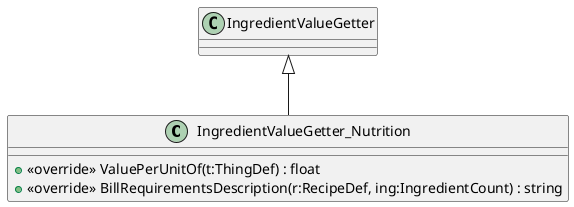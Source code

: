 @startuml
class IngredientValueGetter_Nutrition {
    + <<override>> ValuePerUnitOf(t:ThingDef) : float
    + <<override>> BillRequirementsDescription(r:RecipeDef, ing:IngredientCount) : string
}
IngredientValueGetter <|-- IngredientValueGetter_Nutrition
@enduml
